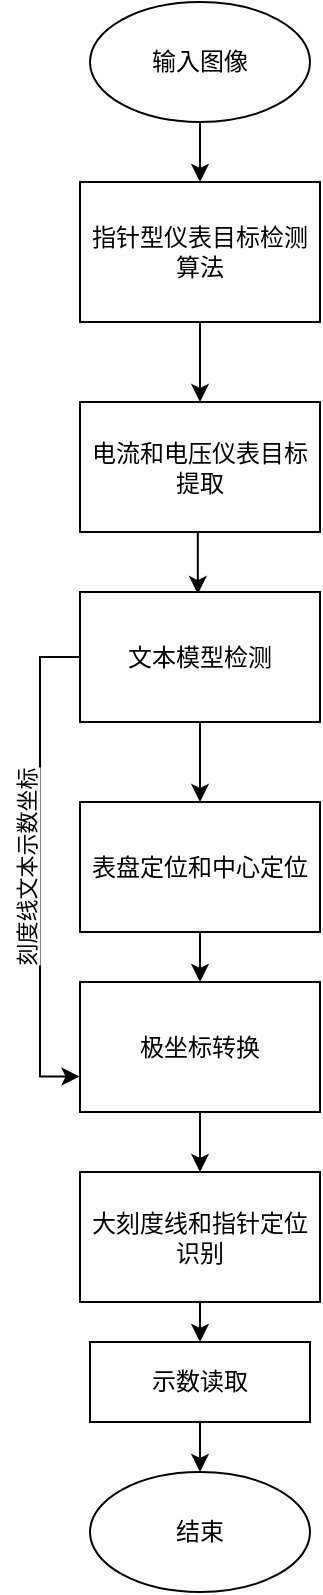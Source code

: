 <mxfile version="18.0.5" type="github">
  <diagram id="lVrqFfMmjg_SoE3d6MwP" name="Page-1">
    <mxGraphModel dx="906" dy="474" grid="1" gridSize="10" guides="1" tooltips="1" connect="1" arrows="1" fold="1" page="1" pageScale="1" pageWidth="827" pageHeight="1169" math="0" shadow="0">
      <root>
        <mxCell id="0" />
        <mxCell id="1" parent="0" />
        <mxCell id="Exp_cPD3oNNeTRAkNDdM-9" style="edgeStyle=orthogonalEdgeStyle;rounded=0;orthogonalLoop=1;jettySize=auto;html=1;exitX=0.5;exitY=1;exitDx=0;exitDy=0;" edge="1" parent="1" source="Exp_cPD3oNNeTRAkNDdM-4" target="Exp_cPD3oNNeTRAkNDdM-5">
          <mxGeometry relative="1" as="geometry" />
        </mxCell>
        <mxCell id="Exp_cPD3oNNeTRAkNDdM-4" value="输入图像" style="ellipse;whiteSpace=wrap;html=1;" vertex="1" parent="1">
          <mxGeometry x="395" y="290" width="110" height="60" as="geometry" />
        </mxCell>
        <mxCell id="Exp_cPD3oNNeTRAkNDdM-10" style="edgeStyle=orthogonalEdgeStyle;rounded=0;orthogonalLoop=1;jettySize=auto;html=1;entryX=0.5;entryY=0;entryDx=0;entryDy=0;" edge="1" parent="1" source="Exp_cPD3oNNeTRAkNDdM-5" target="Exp_cPD3oNNeTRAkNDdM-6">
          <mxGeometry relative="1" as="geometry" />
        </mxCell>
        <mxCell id="Exp_cPD3oNNeTRAkNDdM-5" value="指针型仪表目标检测算法" style="rounded=0;whiteSpace=wrap;html=1;" vertex="1" parent="1">
          <mxGeometry x="390" y="380" width="120" height="70" as="geometry" />
        </mxCell>
        <mxCell id="Exp_cPD3oNNeTRAkNDdM-11" style="edgeStyle=orthogonalEdgeStyle;rounded=0;orthogonalLoop=1;jettySize=auto;html=1;exitX=0.5;exitY=1;exitDx=0;exitDy=0;entryX=0.491;entryY=0.016;entryDx=0;entryDy=0;entryPerimeter=0;" edge="1" parent="1" source="Exp_cPD3oNNeTRAkNDdM-6" target="Exp_cPD3oNNeTRAkNDdM-7">
          <mxGeometry relative="1" as="geometry" />
        </mxCell>
        <mxCell id="Exp_cPD3oNNeTRAkNDdM-6" value="电流和电压仪表目标提取" style="rounded=0;whiteSpace=wrap;html=1;" vertex="1" parent="1">
          <mxGeometry x="390" y="490" width="120" height="65" as="geometry" />
        </mxCell>
        <mxCell id="Exp_cPD3oNNeTRAkNDdM-12" style="edgeStyle=orthogonalEdgeStyle;rounded=0;orthogonalLoop=1;jettySize=auto;html=1;entryX=0.5;entryY=0;entryDx=0;entryDy=0;" edge="1" parent="1" source="Exp_cPD3oNNeTRAkNDdM-7" target="Exp_cPD3oNNeTRAkNDdM-8">
          <mxGeometry relative="1" as="geometry" />
        </mxCell>
        <mxCell id="Exp_cPD3oNNeTRAkNDdM-24" style="edgeStyle=orthogonalEdgeStyle;rounded=0;orthogonalLoop=1;jettySize=auto;html=1;exitX=0;exitY=0.5;exitDx=0;exitDy=0;entryX=-0.002;entryY=0.727;entryDx=0;entryDy=0;entryPerimeter=0;" edge="1" parent="1" source="Exp_cPD3oNNeTRAkNDdM-7" target="Exp_cPD3oNNeTRAkNDdM-19">
          <mxGeometry relative="1" as="geometry" />
        </mxCell>
        <mxCell id="Exp_cPD3oNNeTRAkNDdM-25" value="刻度线文本示数坐标" style="edgeLabel;html=1;align=center;verticalAlign=top;resizable=0;points=[];horizontal=0;" vertex="1" connectable="0" parent="Exp_cPD3oNNeTRAkNDdM-24">
          <mxGeometry x="0.126" relative="1" as="geometry">
            <mxPoint x="-20" y="-15" as="offset" />
          </mxGeometry>
        </mxCell>
        <mxCell id="Exp_cPD3oNNeTRAkNDdM-7" value="文本模型检测" style="rounded=0;whiteSpace=wrap;html=1;" vertex="1" parent="1">
          <mxGeometry x="390" y="585" width="120" height="65" as="geometry" />
        </mxCell>
        <mxCell id="Exp_cPD3oNNeTRAkNDdM-21" style="edgeStyle=orthogonalEdgeStyle;rounded=0;orthogonalLoop=1;jettySize=auto;html=1;exitX=0.5;exitY=1;exitDx=0;exitDy=0;entryX=0.5;entryY=0;entryDx=0;entryDy=0;" edge="1" parent="1" source="Exp_cPD3oNNeTRAkNDdM-8" target="Exp_cPD3oNNeTRAkNDdM-19">
          <mxGeometry relative="1" as="geometry" />
        </mxCell>
        <mxCell id="Exp_cPD3oNNeTRAkNDdM-8" value="表盘定位和中心定位" style="rounded=0;whiteSpace=wrap;html=1;" vertex="1" parent="1">
          <mxGeometry x="390" y="690" width="120" height="65" as="geometry" />
        </mxCell>
        <mxCell id="Exp_cPD3oNNeTRAkNDdM-16" style="edgeStyle=orthogonalEdgeStyle;rounded=0;orthogonalLoop=1;jettySize=auto;html=1;exitX=0.5;exitY=1;exitDx=0;exitDy=0;entryX=0.5;entryY=0;entryDx=0;entryDy=0;" edge="1" parent="1" source="Exp_cPD3oNNeTRAkNDdM-13" target="Exp_cPD3oNNeTRAkNDdM-15">
          <mxGeometry relative="1" as="geometry" />
        </mxCell>
        <mxCell id="Exp_cPD3oNNeTRAkNDdM-13" value="大刻度线和指针定位识别" style="rounded=0;whiteSpace=wrap;html=1;" vertex="1" parent="1">
          <mxGeometry x="390" y="875" width="120" height="65" as="geometry" />
        </mxCell>
        <mxCell id="Exp_cPD3oNNeTRAkNDdM-18" style="edgeStyle=orthogonalEdgeStyle;rounded=0;orthogonalLoop=1;jettySize=auto;html=1;exitX=0.5;exitY=1;exitDx=0;exitDy=0;entryX=0.5;entryY=0;entryDx=0;entryDy=0;" edge="1" parent="1" source="Exp_cPD3oNNeTRAkNDdM-15" target="Exp_cPD3oNNeTRAkNDdM-17">
          <mxGeometry relative="1" as="geometry" />
        </mxCell>
        <mxCell id="Exp_cPD3oNNeTRAkNDdM-15" value="示数读取" style="rounded=0;whiteSpace=wrap;html=1;" vertex="1" parent="1">
          <mxGeometry x="395" y="960" width="110" height="40" as="geometry" />
        </mxCell>
        <mxCell id="Exp_cPD3oNNeTRAkNDdM-17" value="结束" style="ellipse;whiteSpace=wrap;html=1;" vertex="1" parent="1">
          <mxGeometry x="395" y="1025" width="110" height="60" as="geometry" />
        </mxCell>
        <mxCell id="Exp_cPD3oNNeTRAkNDdM-22" style="edgeStyle=orthogonalEdgeStyle;rounded=0;orthogonalLoop=1;jettySize=auto;html=1;exitX=0.5;exitY=1;exitDx=0;exitDy=0;" edge="1" parent="1" source="Exp_cPD3oNNeTRAkNDdM-19" target="Exp_cPD3oNNeTRAkNDdM-13">
          <mxGeometry relative="1" as="geometry" />
        </mxCell>
        <mxCell id="Exp_cPD3oNNeTRAkNDdM-19" value="极坐标转换" style="rounded=0;whiteSpace=wrap;html=1;" vertex="1" parent="1">
          <mxGeometry x="390" y="780" width="120" height="65" as="geometry" />
        </mxCell>
      </root>
    </mxGraphModel>
  </diagram>
</mxfile>
